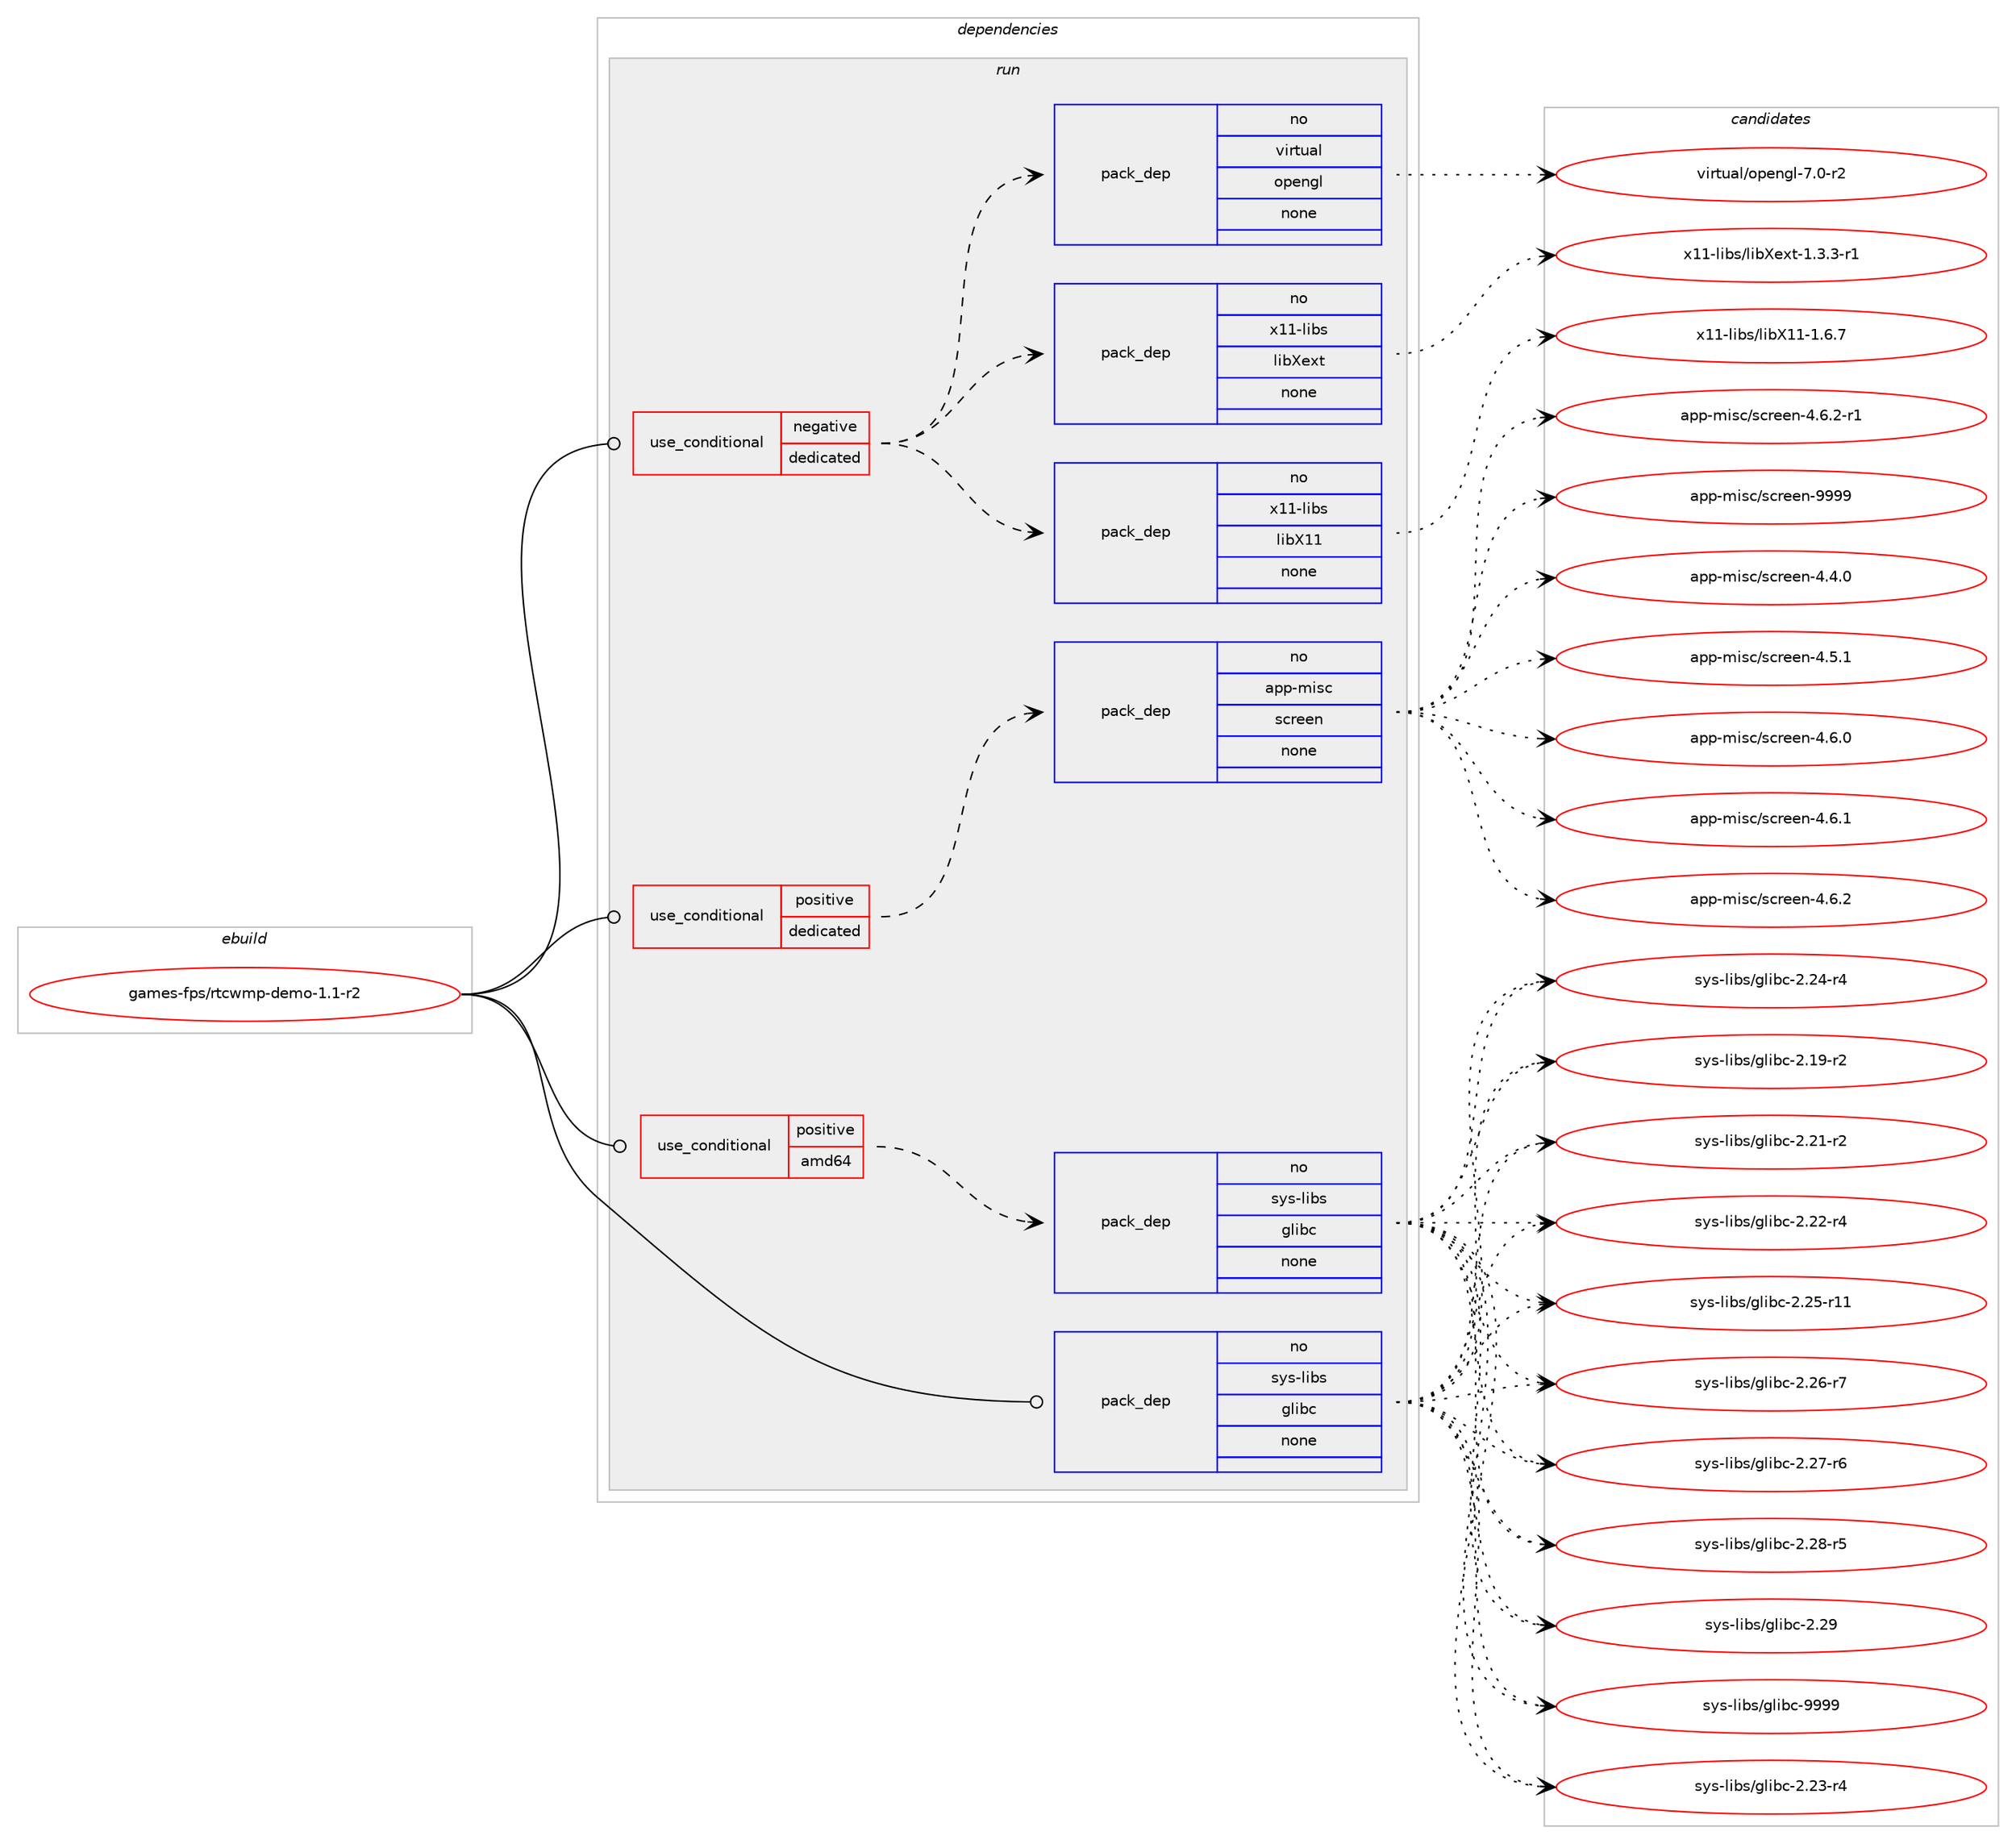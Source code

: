 digraph prolog {

# *************
# Graph options
# *************

newrank=true;
concentrate=true;
compound=true;
graph [rankdir=LR,fontname=Helvetica,fontsize=10,ranksep=1.5];#, ranksep=2.5, nodesep=0.2];
edge  [arrowhead=vee];
node  [fontname=Helvetica,fontsize=10];

# **********
# The ebuild
# **********

subgraph cluster_leftcol {
color=gray;
rank=same;
label=<<i>ebuild</i>>;
id [label="games-fps/rtcwmp-demo-1.1-r2", color=red, width=4, href="../games-fps/rtcwmp-demo-1.1-r2.svg"];
}

# ****************
# The dependencies
# ****************

subgraph cluster_midcol {
color=gray;
label=<<i>dependencies</i>>;
subgraph cluster_compile {
fillcolor="#eeeeee";
style=filled;
label=<<i>compile</i>>;
}
subgraph cluster_compileandrun {
fillcolor="#eeeeee";
style=filled;
label=<<i>compile and run</i>>;
}
subgraph cluster_run {
fillcolor="#eeeeee";
style=filled;
label=<<i>run</i>>;
subgraph cond426743 {
dependency1557996 [label=<<TABLE BORDER="0" CELLBORDER="1" CELLSPACING="0" CELLPADDING="4"><TR><TD ROWSPAN="3" CELLPADDING="10">use_conditional</TD></TR><TR><TD>negative</TD></TR><TR><TD>dedicated</TD></TR></TABLE>>, shape=none, color=red];
subgraph pack1107263 {
dependency1557997 [label=<<TABLE BORDER="0" CELLBORDER="1" CELLSPACING="0" CELLPADDING="4" WIDTH="220"><TR><TD ROWSPAN="6" CELLPADDING="30">pack_dep</TD></TR><TR><TD WIDTH="110">no</TD></TR><TR><TD>virtual</TD></TR><TR><TD>opengl</TD></TR><TR><TD>none</TD></TR><TR><TD></TD></TR></TABLE>>, shape=none, color=blue];
}
dependency1557996:e -> dependency1557997:w [weight=20,style="dashed",arrowhead="vee"];
subgraph pack1107264 {
dependency1557998 [label=<<TABLE BORDER="0" CELLBORDER="1" CELLSPACING="0" CELLPADDING="4" WIDTH="220"><TR><TD ROWSPAN="6" CELLPADDING="30">pack_dep</TD></TR><TR><TD WIDTH="110">no</TD></TR><TR><TD>x11-libs</TD></TR><TR><TD>libX11</TD></TR><TR><TD>none</TD></TR><TR><TD></TD></TR></TABLE>>, shape=none, color=blue];
}
dependency1557996:e -> dependency1557998:w [weight=20,style="dashed",arrowhead="vee"];
subgraph pack1107265 {
dependency1557999 [label=<<TABLE BORDER="0" CELLBORDER="1" CELLSPACING="0" CELLPADDING="4" WIDTH="220"><TR><TD ROWSPAN="6" CELLPADDING="30">pack_dep</TD></TR><TR><TD WIDTH="110">no</TD></TR><TR><TD>x11-libs</TD></TR><TR><TD>libXext</TD></TR><TR><TD>none</TD></TR><TR><TD></TD></TR></TABLE>>, shape=none, color=blue];
}
dependency1557996:e -> dependency1557999:w [weight=20,style="dashed",arrowhead="vee"];
}
id:e -> dependency1557996:w [weight=20,style="solid",arrowhead="odot"];
subgraph cond426744 {
dependency1558000 [label=<<TABLE BORDER="0" CELLBORDER="1" CELLSPACING="0" CELLPADDING="4"><TR><TD ROWSPAN="3" CELLPADDING="10">use_conditional</TD></TR><TR><TD>positive</TD></TR><TR><TD>amd64</TD></TR></TABLE>>, shape=none, color=red];
subgraph pack1107266 {
dependency1558001 [label=<<TABLE BORDER="0" CELLBORDER="1" CELLSPACING="0" CELLPADDING="4" WIDTH="220"><TR><TD ROWSPAN="6" CELLPADDING="30">pack_dep</TD></TR><TR><TD WIDTH="110">no</TD></TR><TR><TD>sys-libs</TD></TR><TR><TD>glibc</TD></TR><TR><TD>none</TD></TR><TR><TD></TD></TR></TABLE>>, shape=none, color=blue];
}
dependency1558000:e -> dependency1558001:w [weight=20,style="dashed",arrowhead="vee"];
}
id:e -> dependency1558000:w [weight=20,style="solid",arrowhead="odot"];
subgraph cond426745 {
dependency1558002 [label=<<TABLE BORDER="0" CELLBORDER="1" CELLSPACING="0" CELLPADDING="4"><TR><TD ROWSPAN="3" CELLPADDING="10">use_conditional</TD></TR><TR><TD>positive</TD></TR><TR><TD>dedicated</TD></TR></TABLE>>, shape=none, color=red];
subgraph pack1107267 {
dependency1558003 [label=<<TABLE BORDER="0" CELLBORDER="1" CELLSPACING="0" CELLPADDING="4" WIDTH="220"><TR><TD ROWSPAN="6" CELLPADDING="30">pack_dep</TD></TR><TR><TD WIDTH="110">no</TD></TR><TR><TD>app-misc</TD></TR><TR><TD>screen</TD></TR><TR><TD>none</TD></TR><TR><TD></TD></TR></TABLE>>, shape=none, color=blue];
}
dependency1558002:e -> dependency1558003:w [weight=20,style="dashed",arrowhead="vee"];
}
id:e -> dependency1558002:w [weight=20,style="solid",arrowhead="odot"];
subgraph pack1107268 {
dependency1558004 [label=<<TABLE BORDER="0" CELLBORDER="1" CELLSPACING="0" CELLPADDING="4" WIDTH="220"><TR><TD ROWSPAN="6" CELLPADDING="30">pack_dep</TD></TR><TR><TD WIDTH="110">no</TD></TR><TR><TD>sys-libs</TD></TR><TR><TD>glibc</TD></TR><TR><TD>none</TD></TR><TR><TD></TD></TR></TABLE>>, shape=none, color=blue];
}
id:e -> dependency1558004:w [weight=20,style="solid",arrowhead="odot"];
}
}

# **************
# The candidates
# **************

subgraph cluster_choices {
rank=same;
color=gray;
label=<<i>candidates</i>>;

subgraph choice1107263 {
color=black;
nodesep=1;
choice1181051141161179710847111112101110103108455546484511450 [label="virtual/opengl-7.0-r2", color=red, width=4,href="../virtual/opengl-7.0-r2.svg"];
dependency1557997:e -> choice1181051141161179710847111112101110103108455546484511450:w [style=dotted,weight="100"];
}
subgraph choice1107264 {
color=black;
nodesep=1;
choice120494945108105981154710810598884949454946544655 [label="x11-libs/libX11-1.6.7", color=red, width=4,href="../x11-libs/libX11-1.6.7.svg"];
dependency1557998:e -> choice120494945108105981154710810598884949454946544655:w [style=dotted,weight="100"];
}
subgraph choice1107265 {
color=black;
nodesep=1;
choice120494945108105981154710810598881011201164549465146514511449 [label="x11-libs/libXext-1.3.3-r1", color=red, width=4,href="../x11-libs/libXext-1.3.3-r1.svg"];
dependency1557999:e -> choice120494945108105981154710810598881011201164549465146514511449:w [style=dotted,weight="100"];
}
subgraph choice1107266 {
color=black;
nodesep=1;
choice115121115451081059811547103108105989945504649574511450 [label="sys-libs/glibc-2.19-r2", color=red, width=4,href="../sys-libs/glibc-2.19-r2.svg"];
choice115121115451081059811547103108105989945504650494511450 [label="sys-libs/glibc-2.21-r2", color=red, width=4,href="../sys-libs/glibc-2.21-r2.svg"];
choice115121115451081059811547103108105989945504650504511452 [label="sys-libs/glibc-2.22-r4", color=red, width=4,href="../sys-libs/glibc-2.22-r4.svg"];
choice115121115451081059811547103108105989945504650514511452 [label="sys-libs/glibc-2.23-r4", color=red, width=4,href="../sys-libs/glibc-2.23-r4.svg"];
choice115121115451081059811547103108105989945504650524511452 [label="sys-libs/glibc-2.24-r4", color=red, width=4,href="../sys-libs/glibc-2.24-r4.svg"];
choice11512111545108105981154710310810598994550465053451144949 [label="sys-libs/glibc-2.25-r11", color=red, width=4,href="../sys-libs/glibc-2.25-r11.svg"];
choice115121115451081059811547103108105989945504650544511455 [label="sys-libs/glibc-2.26-r7", color=red, width=4,href="../sys-libs/glibc-2.26-r7.svg"];
choice115121115451081059811547103108105989945504650554511454 [label="sys-libs/glibc-2.27-r6", color=red, width=4,href="../sys-libs/glibc-2.27-r6.svg"];
choice115121115451081059811547103108105989945504650564511453 [label="sys-libs/glibc-2.28-r5", color=red, width=4,href="../sys-libs/glibc-2.28-r5.svg"];
choice11512111545108105981154710310810598994550465057 [label="sys-libs/glibc-2.29", color=red, width=4,href="../sys-libs/glibc-2.29.svg"];
choice11512111545108105981154710310810598994557575757 [label="sys-libs/glibc-9999", color=red, width=4,href="../sys-libs/glibc-9999.svg"];
dependency1558001:e -> choice115121115451081059811547103108105989945504649574511450:w [style=dotted,weight="100"];
dependency1558001:e -> choice115121115451081059811547103108105989945504650494511450:w [style=dotted,weight="100"];
dependency1558001:e -> choice115121115451081059811547103108105989945504650504511452:w [style=dotted,weight="100"];
dependency1558001:e -> choice115121115451081059811547103108105989945504650514511452:w [style=dotted,weight="100"];
dependency1558001:e -> choice115121115451081059811547103108105989945504650524511452:w [style=dotted,weight="100"];
dependency1558001:e -> choice11512111545108105981154710310810598994550465053451144949:w [style=dotted,weight="100"];
dependency1558001:e -> choice115121115451081059811547103108105989945504650544511455:w [style=dotted,weight="100"];
dependency1558001:e -> choice115121115451081059811547103108105989945504650554511454:w [style=dotted,weight="100"];
dependency1558001:e -> choice115121115451081059811547103108105989945504650564511453:w [style=dotted,weight="100"];
dependency1558001:e -> choice11512111545108105981154710310810598994550465057:w [style=dotted,weight="100"];
dependency1558001:e -> choice11512111545108105981154710310810598994557575757:w [style=dotted,weight="100"];
}
subgraph choice1107267 {
color=black;
nodesep=1;
choice9711211245109105115994711599114101101110455246524648 [label="app-misc/screen-4.4.0", color=red, width=4,href="../app-misc/screen-4.4.0.svg"];
choice9711211245109105115994711599114101101110455246534649 [label="app-misc/screen-4.5.1", color=red, width=4,href="../app-misc/screen-4.5.1.svg"];
choice9711211245109105115994711599114101101110455246544648 [label="app-misc/screen-4.6.0", color=red, width=4,href="../app-misc/screen-4.6.0.svg"];
choice9711211245109105115994711599114101101110455246544649 [label="app-misc/screen-4.6.1", color=red, width=4,href="../app-misc/screen-4.6.1.svg"];
choice9711211245109105115994711599114101101110455246544650 [label="app-misc/screen-4.6.2", color=red, width=4,href="../app-misc/screen-4.6.2.svg"];
choice97112112451091051159947115991141011011104552465446504511449 [label="app-misc/screen-4.6.2-r1", color=red, width=4,href="../app-misc/screen-4.6.2-r1.svg"];
choice97112112451091051159947115991141011011104557575757 [label="app-misc/screen-9999", color=red, width=4,href="../app-misc/screen-9999.svg"];
dependency1558003:e -> choice9711211245109105115994711599114101101110455246524648:w [style=dotted,weight="100"];
dependency1558003:e -> choice9711211245109105115994711599114101101110455246534649:w [style=dotted,weight="100"];
dependency1558003:e -> choice9711211245109105115994711599114101101110455246544648:w [style=dotted,weight="100"];
dependency1558003:e -> choice9711211245109105115994711599114101101110455246544649:w [style=dotted,weight="100"];
dependency1558003:e -> choice9711211245109105115994711599114101101110455246544650:w [style=dotted,weight="100"];
dependency1558003:e -> choice97112112451091051159947115991141011011104552465446504511449:w [style=dotted,weight="100"];
dependency1558003:e -> choice97112112451091051159947115991141011011104557575757:w [style=dotted,weight="100"];
}
subgraph choice1107268 {
color=black;
nodesep=1;
choice115121115451081059811547103108105989945504649574511450 [label="sys-libs/glibc-2.19-r2", color=red, width=4,href="../sys-libs/glibc-2.19-r2.svg"];
choice115121115451081059811547103108105989945504650494511450 [label="sys-libs/glibc-2.21-r2", color=red, width=4,href="../sys-libs/glibc-2.21-r2.svg"];
choice115121115451081059811547103108105989945504650504511452 [label="sys-libs/glibc-2.22-r4", color=red, width=4,href="../sys-libs/glibc-2.22-r4.svg"];
choice115121115451081059811547103108105989945504650514511452 [label="sys-libs/glibc-2.23-r4", color=red, width=4,href="../sys-libs/glibc-2.23-r4.svg"];
choice115121115451081059811547103108105989945504650524511452 [label="sys-libs/glibc-2.24-r4", color=red, width=4,href="../sys-libs/glibc-2.24-r4.svg"];
choice11512111545108105981154710310810598994550465053451144949 [label="sys-libs/glibc-2.25-r11", color=red, width=4,href="../sys-libs/glibc-2.25-r11.svg"];
choice115121115451081059811547103108105989945504650544511455 [label="sys-libs/glibc-2.26-r7", color=red, width=4,href="../sys-libs/glibc-2.26-r7.svg"];
choice115121115451081059811547103108105989945504650554511454 [label="sys-libs/glibc-2.27-r6", color=red, width=4,href="../sys-libs/glibc-2.27-r6.svg"];
choice115121115451081059811547103108105989945504650564511453 [label="sys-libs/glibc-2.28-r5", color=red, width=4,href="../sys-libs/glibc-2.28-r5.svg"];
choice11512111545108105981154710310810598994550465057 [label="sys-libs/glibc-2.29", color=red, width=4,href="../sys-libs/glibc-2.29.svg"];
choice11512111545108105981154710310810598994557575757 [label="sys-libs/glibc-9999", color=red, width=4,href="../sys-libs/glibc-9999.svg"];
dependency1558004:e -> choice115121115451081059811547103108105989945504649574511450:w [style=dotted,weight="100"];
dependency1558004:e -> choice115121115451081059811547103108105989945504650494511450:w [style=dotted,weight="100"];
dependency1558004:e -> choice115121115451081059811547103108105989945504650504511452:w [style=dotted,weight="100"];
dependency1558004:e -> choice115121115451081059811547103108105989945504650514511452:w [style=dotted,weight="100"];
dependency1558004:e -> choice115121115451081059811547103108105989945504650524511452:w [style=dotted,weight="100"];
dependency1558004:e -> choice11512111545108105981154710310810598994550465053451144949:w [style=dotted,weight="100"];
dependency1558004:e -> choice115121115451081059811547103108105989945504650544511455:w [style=dotted,weight="100"];
dependency1558004:e -> choice115121115451081059811547103108105989945504650554511454:w [style=dotted,weight="100"];
dependency1558004:e -> choice115121115451081059811547103108105989945504650564511453:w [style=dotted,weight="100"];
dependency1558004:e -> choice11512111545108105981154710310810598994550465057:w [style=dotted,weight="100"];
dependency1558004:e -> choice11512111545108105981154710310810598994557575757:w [style=dotted,weight="100"];
}
}

}
